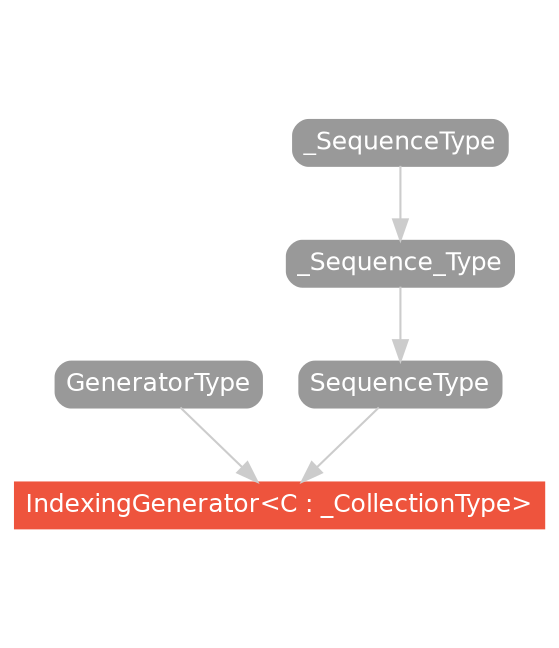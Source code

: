 strict digraph "IndexingGenerator<C : _CollectionType> - Type Hierarchy - SwiftDoc.org" {
    pad="0.1,0.8"
    node [shape=box, style="filled,rounded", color="#999999", fillcolor="#999999", fontcolor=white, fontname=Helvetica, fontnames="Helvetica,sansserif", fontsize=12, margin="0.07,0.05", height="0.3"]
    edge [color="#cccccc"]
    "GeneratorType" [URL="/protocol/GeneratorType/"]
    "IndexingGenerator<C : _CollectionType>" [URL="/type/IndexingGenerator/", style="filled", fillcolor="#ee543d", color="#ee543d"]
    "SequenceType" [URL="/protocol/SequenceType/"]
    "_SequenceType" [URL="/protocol/_SequenceType/"]
    "_Sequence_Type" [URL="/protocol/_Sequence_Type/"]    "GeneratorType" -> "IndexingGenerator<C : _CollectionType>"
    "SequenceType" -> "IndexingGenerator<C : _CollectionType>"
    "_Sequence_Type" -> "SequenceType"
    "_SequenceType" -> "_Sequence_Type"
    subgraph Types {
        rank = max; "IndexingGenerator<C : _CollectionType>";
    }
}